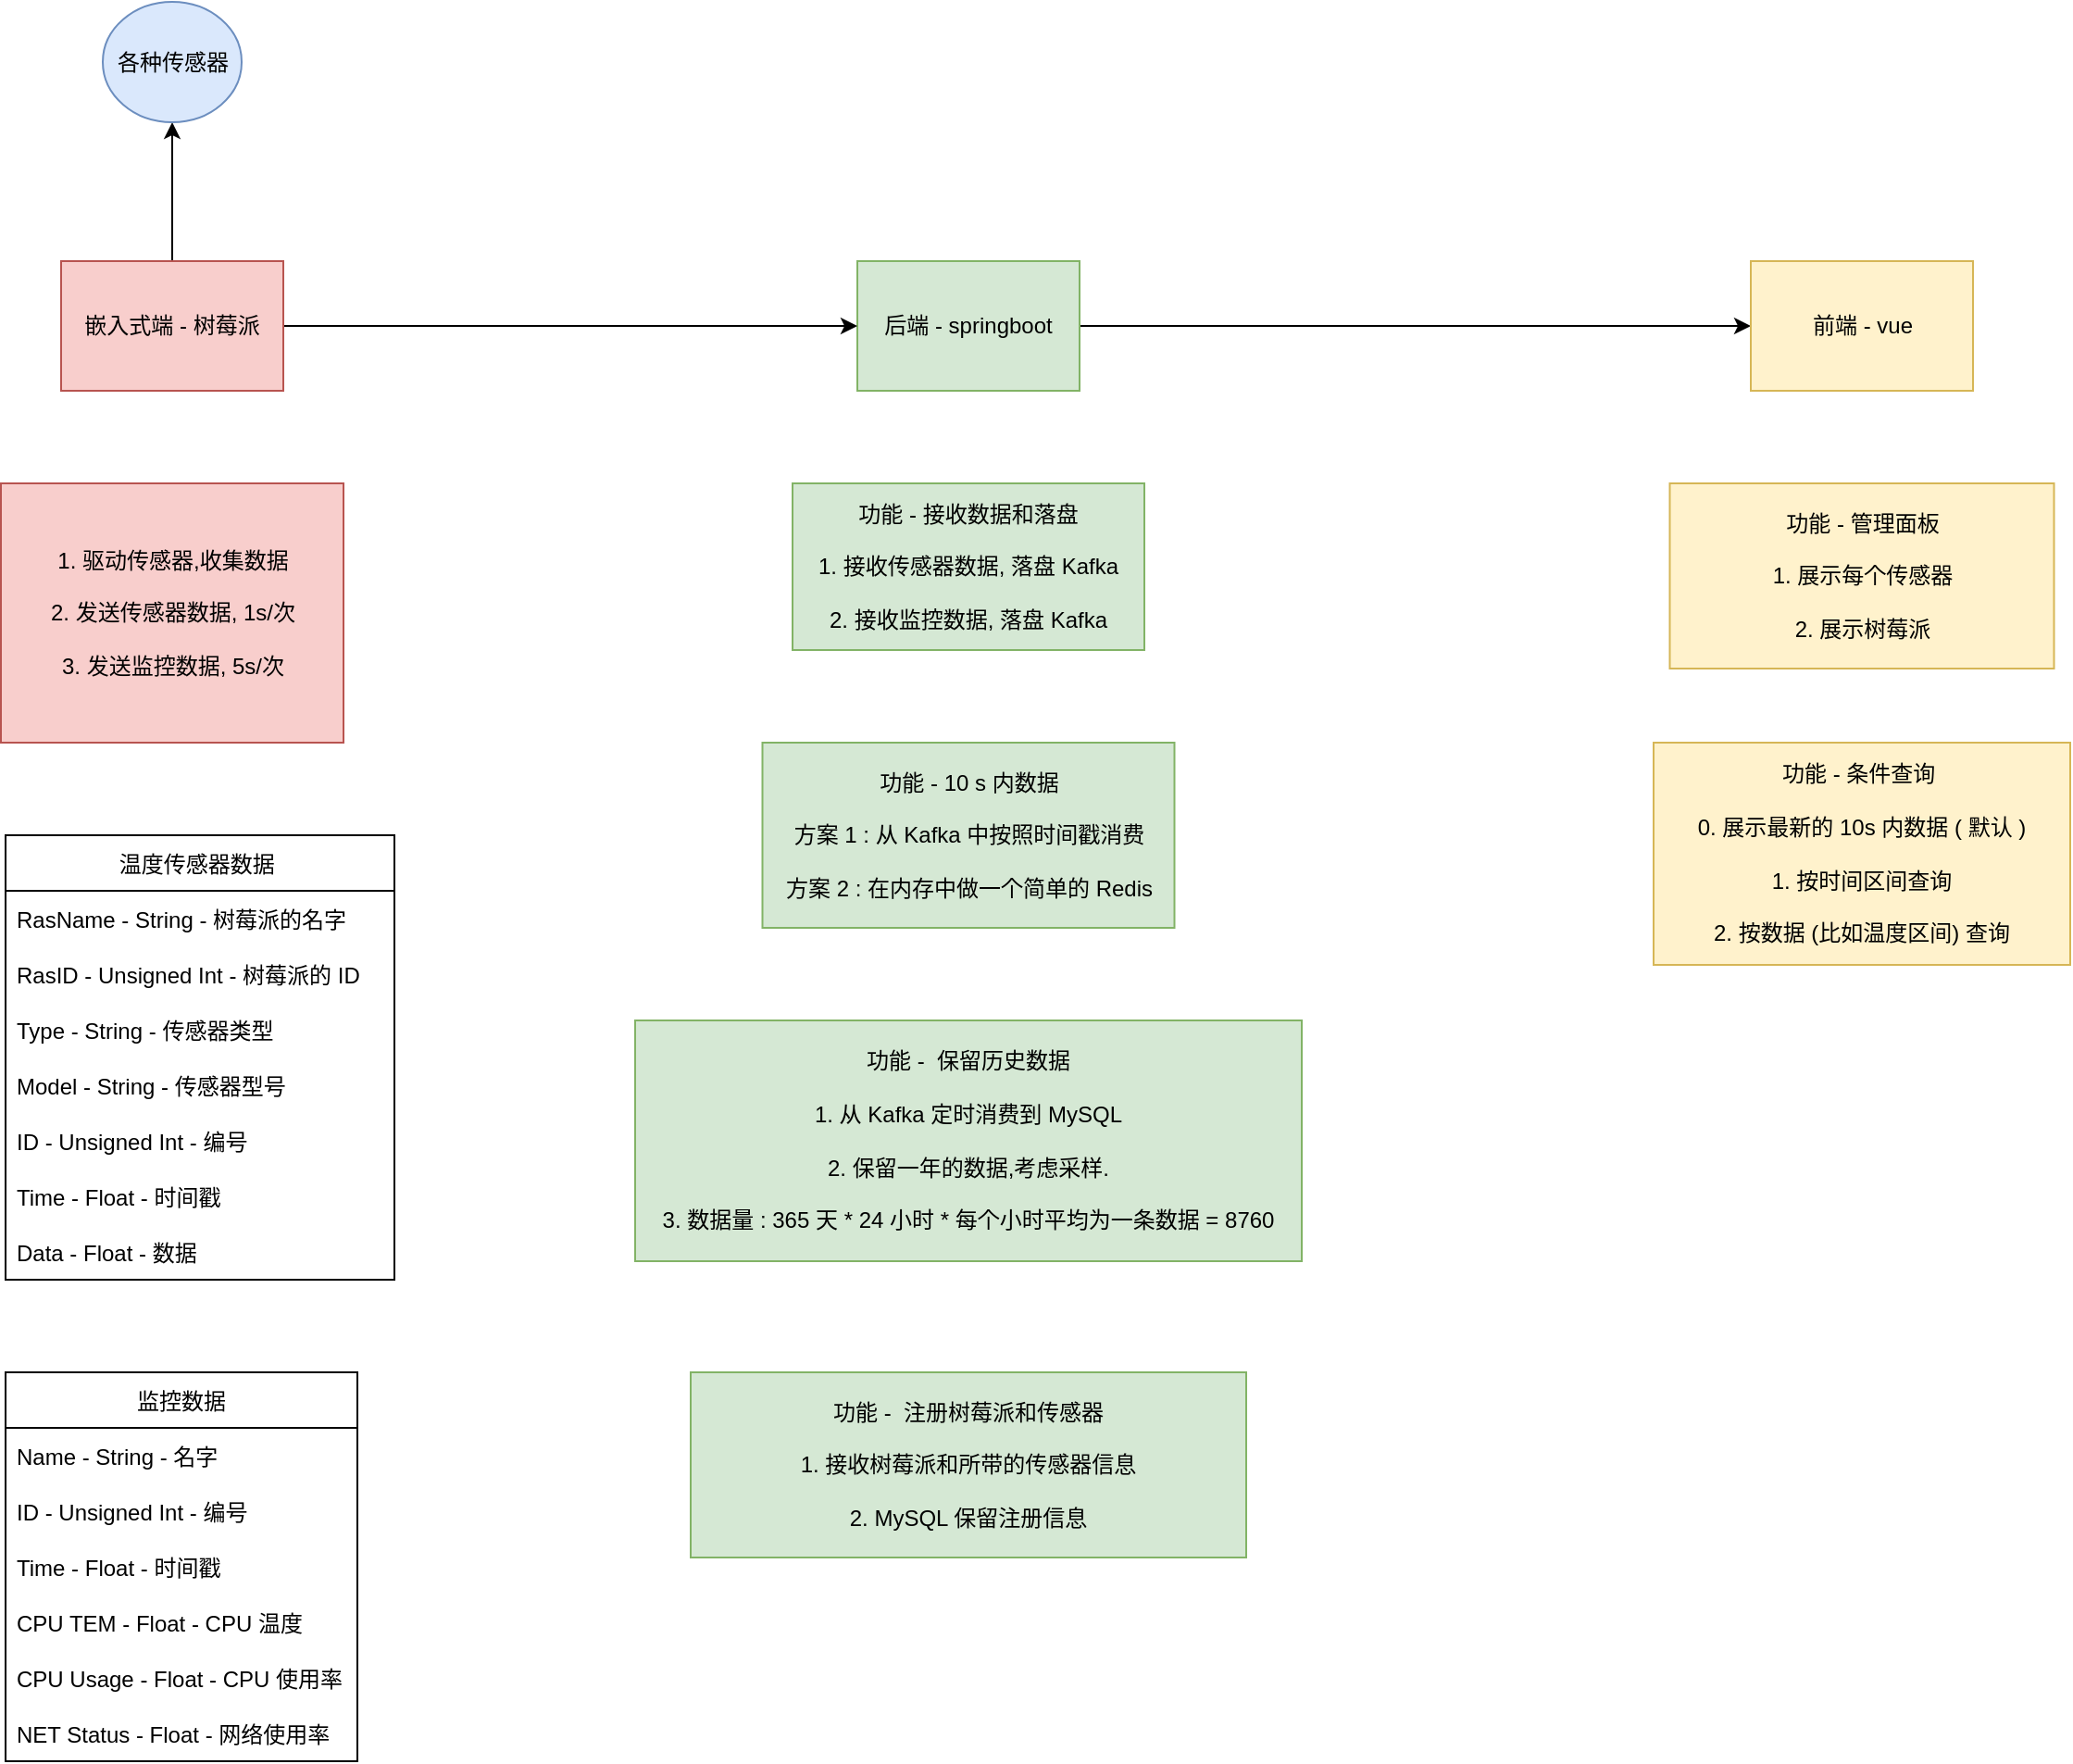 <mxfile version="20.0.4" type="github">
  <diagram id="Cht4ok0Wk56tueQbOjkq" name="Page-1">
    <mxGraphModel dx="731" dy="428" grid="1" gridSize="10" guides="1" tooltips="1" connect="1" arrows="1" fold="1" page="1" pageScale="1" pageWidth="827" pageHeight="1169" math="0" shadow="0">
      <root>
        <mxCell id="0" />
        <mxCell id="1" parent="0" />
        <mxCell id="pxeNSs_42EhZOkFYyFny-7" value="" style="edgeStyle=orthogonalEdgeStyle;rounded=0;orthogonalLoop=1;jettySize=auto;html=1;" parent="1" source="9LxuOlLsE_SA18dy_-Iz-1" target="pxeNSs_42EhZOkFYyFny-6" edge="1">
          <mxGeometry relative="1" as="geometry" />
        </mxCell>
        <mxCell id="9LxuOlLsE_SA18dy_-Iz-1" value="后端 - springboot" style="rounded=0;whiteSpace=wrap;html=1;fillColor=#d5e8d4;strokeColor=#82b366;" parent="1" vertex="1">
          <mxGeometry x="470" y="200" width="120" height="70" as="geometry" />
        </mxCell>
        <mxCell id="pxeNSs_42EhZOkFYyFny-3" style="edgeStyle=orthogonalEdgeStyle;rounded=0;orthogonalLoop=1;jettySize=auto;html=1;" parent="1" source="pxeNSs_42EhZOkFYyFny-2" target="9LxuOlLsE_SA18dy_-Iz-1" edge="1">
          <mxGeometry relative="1" as="geometry" />
        </mxCell>
        <mxCell id="pxeNSs_42EhZOkFYyFny-5" value="" style="edgeStyle=orthogonalEdgeStyle;rounded=0;orthogonalLoop=1;jettySize=auto;html=1;" parent="1" source="pxeNSs_42EhZOkFYyFny-2" target="pxeNSs_42EhZOkFYyFny-4" edge="1">
          <mxGeometry relative="1" as="geometry" />
        </mxCell>
        <mxCell id="pxeNSs_42EhZOkFYyFny-2" value="嵌入式端 - 树莓派" style="rounded=0;whiteSpace=wrap;html=1;fillColor=#f8cecc;strokeColor=#b85450;" parent="1" vertex="1">
          <mxGeometry x="40" y="200" width="120" height="70" as="geometry" />
        </mxCell>
        <mxCell id="pxeNSs_42EhZOkFYyFny-4" value="各种传感器" style="ellipse;whiteSpace=wrap;html=1;fillColor=#dae8fc;strokeColor=#6c8ebf;rounded=0;" parent="1" vertex="1">
          <mxGeometry x="62.5" y="60" width="75" height="65" as="geometry" />
        </mxCell>
        <mxCell id="pxeNSs_42EhZOkFYyFny-6" value="前端 - vue" style="whiteSpace=wrap;html=1;fillColor=#fff2cc;strokeColor=#d6b656;rounded=0;" parent="1" vertex="1">
          <mxGeometry x="952.5" y="200" width="120" height="70" as="geometry" />
        </mxCell>
        <mxCell id="pxeNSs_42EhZOkFYyFny-8" value="1. 驱动传感器,收集数据&lt;br&gt;&lt;br&gt;2. 发送传感器数据, 1s/次&lt;br&gt;&lt;br&gt;3. 发送监控数据, 5s/次" style="rounded=0;whiteSpace=wrap;html=1;fillColor=#f8cecc;strokeColor=#b85450;" parent="1" vertex="1">
          <mxGeometry x="7.5" y="320" width="185" height="140" as="geometry" />
        </mxCell>
        <mxCell id="pxeNSs_42EhZOkFYyFny-13" value="功能 - 接收数据和落盘&lt;br&gt;&lt;br&gt;1. 接收传感器数据, 落盘 Kafka&lt;br&gt;&lt;br&gt;2. 接收监控数据, 落盘 Kafka" style="rounded=0;whiteSpace=wrap;html=1;fillColor=#d5e8d4;strokeColor=#82b366;" parent="1" vertex="1">
          <mxGeometry x="435" y="320" width="190" height="90" as="geometry" />
        </mxCell>
        <mxCell id="pxeNSs_42EhZOkFYyFny-15" value="功能 - 10 s 内数据&lt;br&gt;&lt;br&gt;方案 1 : 从 Kafka 中按照时间戳消费&lt;br&gt;&lt;br&gt;方案 2 : 在内存中做一个简单的 Redis" style="rounded=0;whiteSpace=wrap;html=1;fillColor=#d5e8d4;strokeColor=#82b366;" parent="1" vertex="1">
          <mxGeometry x="418.75" y="460" width="222.5" height="100" as="geometry" />
        </mxCell>
        <mxCell id="pxeNSs_42EhZOkFYyFny-16" value="功能 - 管理面板&lt;br&gt;&lt;br&gt;1. 展示每个传感器&lt;br&gt;&lt;br&gt;2. 展示树莓派" style="whiteSpace=wrap;html=1;fillColor=#fff2cc;strokeColor=#d6b656;rounded=0;" parent="1" vertex="1">
          <mxGeometry x="908.75" y="320" width="207.5" height="100" as="geometry" />
        </mxCell>
        <mxCell id="pxeNSs_42EhZOkFYyFny-17" value="功能 -&amp;nbsp; 保留历史数据&lt;br&gt;&lt;br&gt;1. 从 Kafka 定时消费到 MySQL&lt;br&gt;&lt;br&gt;2. 保留一年的数据,考虑采样.&lt;br&gt;&lt;br&gt;3. 数据量 : 365 天 * 24 小时 * 每个小时平均为一条数据 = 8760" style="rounded=0;whiteSpace=wrap;html=1;fillColor=#d5e8d4;strokeColor=#82b366;" parent="1" vertex="1">
          <mxGeometry x="350" y="610" width="360" height="130" as="geometry" />
        </mxCell>
        <mxCell id="pxeNSs_42EhZOkFYyFny-18" value="功能 - 条件查询&amp;nbsp;&lt;br&gt;&lt;br&gt;0. 展示最新的 10s 内数据 ( 默认 )&lt;br&gt;&lt;br&gt;1. 按时间区间查询&lt;br&gt;&lt;br&gt;2. 按数据 (比如温度区间) 查询" style="whiteSpace=wrap;html=1;fillColor=#fff2cc;strokeColor=#d6b656;rounded=0;" parent="1" vertex="1">
          <mxGeometry x="900" y="460" width="225" height="120" as="geometry" />
        </mxCell>
        <mxCell id="8SJZ8MJIFTa2VHCM2vhK-2" value="温度传感器数据 " style="swimlane;fontStyle=0;childLayout=stackLayout;horizontal=1;startSize=30;horizontalStack=0;resizeParent=1;resizeParentMax=0;resizeLast=0;collapsible=1;marginBottom=0;" parent="1" vertex="1">
          <mxGeometry x="10" y="510" width="210" height="240" as="geometry" />
        </mxCell>
        <mxCell id="ZInBEveiPSGArA7NyB_d-1" value="RasName - String - 树莓派的名字" style="text;strokeColor=none;fillColor=none;align=left;verticalAlign=middle;spacingLeft=4;spacingRight=4;overflow=hidden;points=[[0,0.5],[1,0.5]];portConstraint=eastwest;rotatable=0;" parent="8SJZ8MJIFTa2VHCM2vhK-2" vertex="1">
          <mxGeometry y="30" width="210" height="30" as="geometry" />
        </mxCell>
        <mxCell id="ZInBEveiPSGArA7NyB_d-2" value="RasID - Unsigned Int - 树莓派的 ID" style="text;strokeColor=none;fillColor=none;align=left;verticalAlign=middle;spacingLeft=4;spacingRight=4;overflow=hidden;points=[[0,0.5],[1,0.5]];portConstraint=eastwest;rotatable=0;" parent="8SJZ8MJIFTa2VHCM2vhK-2" vertex="1">
          <mxGeometry y="60" width="210" height="30" as="geometry" />
        </mxCell>
        <mxCell id="8SJZ8MJIFTa2VHCM2vhK-3" value="Type - String - 传感器类型" style="text;strokeColor=none;fillColor=none;align=left;verticalAlign=middle;spacingLeft=4;spacingRight=4;overflow=hidden;points=[[0,0.5],[1,0.5]];portConstraint=eastwest;rotatable=0;" parent="8SJZ8MJIFTa2VHCM2vhK-2" vertex="1">
          <mxGeometry y="90" width="210" height="30" as="geometry" />
        </mxCell>
        <mxCell id="ZInBEveiPSGArA7NyB_d-4" value="Model - String - 传感器型号" style="text;strokeColor=none;fillColor=none;align=left;verticalAlign=middle;spacingLeft=4;spacingRight=4;overflow=hidden;points=[[0,0.5],[1,0.5]];portConstraint=eastwest;rotatable=0;" parent="8SJZ8MJIFTa2VHCM2vhK-2" vertex="1">
          <mxGeometry y="120" width="210" height="30" as="geometry" />
        </mxCell>
        <mxCell id="8SJZ8MJIFTa2VHCM2vhK-4" value="ID - Unsigned Int - 编号" style="text;strokeColor=none;fillColor=none;align=left;verticalAlign=middle;spacingLeft=4;spacingRight=4;overflow=hidden;points=[[0,0.5],[1,0.5]];portConstraint=eastwest;rotatable=0;" parent="8SJZ8MJIFTa2VHCM2vhK-2" vertex="1">
          <mxGeometry y="150" width="210" height="30" as="geometry" />
        </mxCell>
        <mxCell id="8SJZ8MJIFTa2VHCM2vhK-5" value="Time - Float - 时间戳" style="text;strokeColor=none;fillColor=none;align=left;verticalAlign=middle;spacingLeft=4;spacingRight=4;overflow=hidden;points=[[0,0.5],[1,0.5]];portConstraint=eastwest;rotatable=0;" parent="8SJZ8MJIFTa2VHCM2vhK-2" vertex="1">
          <mxGeometry y="180" width="210" height="30" as="geometry" />
        </mxCell>
        <mxCell id="8SJZ8MJIFTa2VHCM2vhK-6" value="Data - Float - 数据" style="text;strokeColor=none;fillColor=none;align=left;verticalAlign=middle;spacingLeft=4;spacingRight=4;overflow=hidden;points=[[0,0.5],[1,0.5]];portConstraint=eastwest;rotatable=0;" parent="8SJZ8MJIFTa2VHCM2vhK-2" vertex="1">
          <mxGeometry y="210" width="210" height="30" as="geometry" />
        </mxCell>
        <mxCell id="8SJZ8MJIFTa2VHCM2vhK-7" value="监控数据" style="swimlane;fontStyle=0;childLayout=stackLayout;horizontal=1;startSize=30;horizontalStack=0;resizeParent=1;resizeParentMax=0;resizeLast=0;collapsible=1;marginBottom=0;" parent="1" vertex="1">
          <mxGeometry x="10" y="800" width="190" height="210" as="geometry" />
        </mxCell>
        <mxCell id="cNASxXU_QPt22wFQ8tFG-1" value="Name - String - 名字" style="text;strokeColor=none;fillColor=none;align=left;verticalAlign=middle;spacingLeft=4;spacingRight=4;overflow=hidden;points=[[0,0.5],[1,0.5]];portConstraint=eastwest;rotatable=0;" parent="8SJZ8MJIFTa2VHCM2vhK-7" vertex="1">
          <mxGeometry y="30" width="190" height="30" as="geometry" />
        </mxCell>
        <mxCell id="8SJZ8MJIFTa2VHCM2vhK-8" value="ID - Unsigned Int - 编号" style="text;strokeColor=none;fillColor=none;align=left;verticalAlign=middle;spacingLeft=4;spacingRight=4;overflow=hidden;points=[[0,0.5],[1,0.5]];portConstraint=eastwest;rotatable=0;" parent="8SJZ8MJIFTa2VHCM2vhK-7" vertex="1">
          <mxGeometry y="60" width="190" height="30" as="geometry" />
        </mxCell>
        <mxCell id="8SJZ8MJIFTa2VHCM2vhK-9" value="Time - Float - 时间戳" style="text;strokeColor=none;fillColor=none;align=left;verticalAlign=middle;spacingLeft=4;spacingRight=4;overflow=hidden;points=[[0,0.5],[1,0.5]];portConstraint=eastwest;rotatable=0;" parent="8SJZ8MJIFTa2VHCM2vhK-7" vertex="1">
          <mxGeometry y="90" width="190" height="30" as="geometry" />
        </mxCell>
        <mxCell id="8SJZ8MJIFTa2VHCM2vhK-11" value="CPU TEM - Float - CPU 温度" style="text;strokeColor=none;fillColor=none;align=left;verticalAlign=middle;spacingLeft=4;spacingRight=4;overflow=hidden;points=[[0,0.5],[1,0.5]];portConstraint=eastwest;rotatable=0;" parent="8SJZ8MJIFTa2VHCM2vhK-7" vertex="1">
          <mxGeometry y="120" width="190" height="30" as="geometry" />
        </mxCell>
        <mxCell id="8SJZ8MJIFTa2VHCM2vhK-12" value="CPU Usage - Float - CPU 使用率" style="text;strokeColor=none;fillColor=none;align=left;verticalAlign=middle;spacingLeft=4;spacingRight=4;overflow=hidden;points=[[0,0.5],[1,0.5]];portConstraint=eastwest;rotatable=0;" parent="8SJZ8MJIFTa2VHCM2vhK-7" vertex="1">
          <mxGeometry y="150" width="190" height="30" as="geometry" />
        </mxCell>
        <mxCell id="8SJZ8MJIFTa2VHCM2vhK-13" value="NET Status - Float - 网络使用率" style="text;strokeColor=none;fillColor=none;align=left;verticalAlign=middle;spacingLeft=4;spacingRight=4;overflow=hidden;points=[[0,0.5],[1,0.5]];portConstraint=eastwest;rotatable=0;" parent="8SJZ8MJIFTa2VHCM2vhK-7" vertex="1">
          <mxGeometry y="180" width="190" height="30" as="geometry" />
        </mxCell>
        <mxCell id="ZInBEveiPSGArA7NyB_d-3" value="功能 -&amp;nbsp; 注册树莓派和传感器&lt;br&gt;&lt;br&gt;1. 接收树莓派和所带的传感器信息&lt;br&gt;&lt;br&gt;2. MySQL 保留注册信息" style="rounded=0;whiteSpace=wrap;html=1;fillColor=#d5e8d4;strokeColor=#82b366;" parent="1" vertex="1">
          <mxGeometry x="380" y="800" width="300" height="100" as="geometry" />
        </mxCell>
      </root>
    </mxGraphModel>
  </diagram>
</mxfile>
